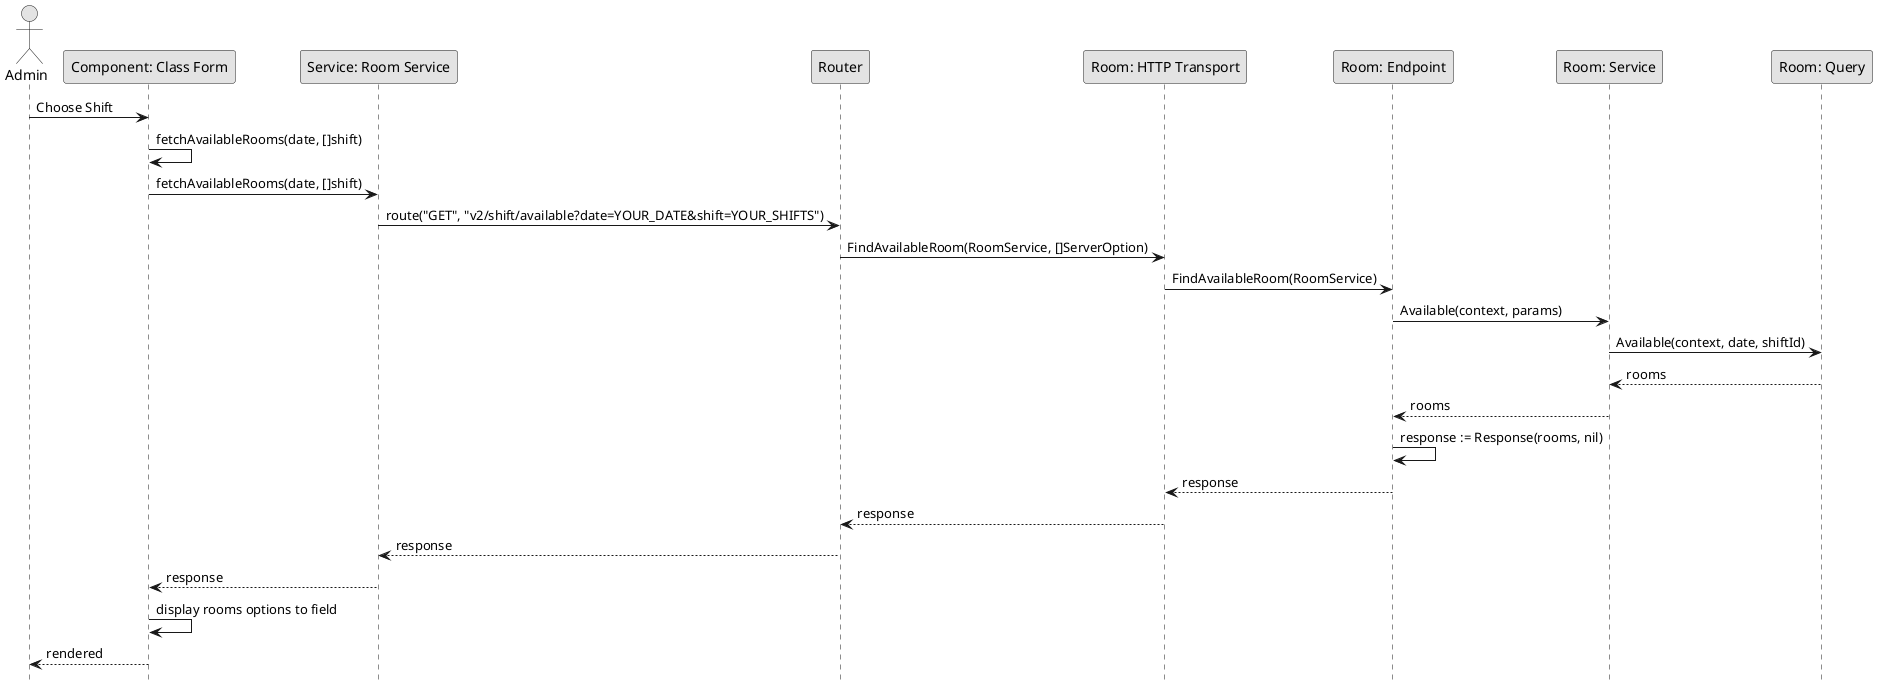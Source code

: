 @startuml GetRoomAvailable

skinparam Monochrome true
skinparam Shadowing false
hide footbox

actor Admin
participant "Component: Class Form" as ClassForm
participant "Service: Room Service" as FERoomService
participant "Router" as Router
participant "Room: HTTP Transport" as RoomHTTPTransport
participant "Room: Endpoint" as RoomEndpoint
participant "Room: Service" as RoomService
participant "Room: Query" as RoomQuery

Admin->ClassForm: Choose Shift
ClassForm->ClassForm: fetchAvailableRooms(date, []shift)
ClassForm->FERoomService: fetchAvailableRooms(date, []shift)
FERoomService->Router: route("GET", "v2/shift/available?date=YOUR_DATE&shift=YOUR_SHIFTS")
Router->RoomHTTPTransport: FindAvailableRoom(RoomService, []ServerOption)
RoomHTTPTransport->RoomEndpoint: FindAvailableRoom(RoomService)
RoomEndpoint->RoomService: Available(context, params)

RoomService->RoomQuery: Available(context, date, shiftId)
RoomQuery-->RoomService: rooms
RoomService-->RoomEndpoint: rooms
RoomEndpoint->RoomEndpoint: response := Response(rooms, nil)
RoomEndpoint-->RoomHTTPTransport: response
RoomHTTPTransport-->Router: response
Router-->FERoomService: response
FERoomService-->ClassForm: response
ClassForm->ClassForm: display rooms options to field
ClassForm-->Admin: rendered

@enduml